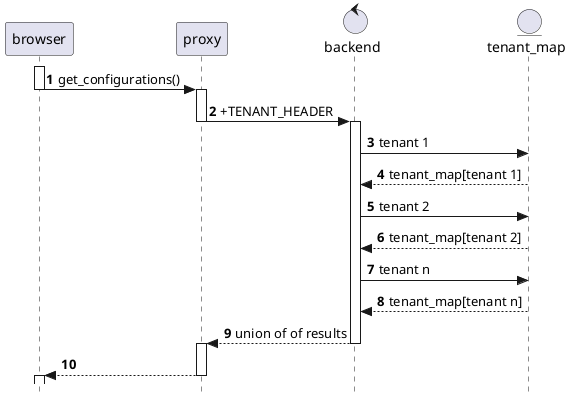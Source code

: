 @startuml
'https://plantuml.com/sequence-diagram

autonumber
skinparam style strictuml

participant browser as br
participant proxy as pr
control backend as b
entity tenant_map as t

activate br
br -> pr: get_configurations()
deactivate br
activate pr
pr -> b: +TENANT_HEADER
deactivate pr
activate b
b -> t: tenant 1
t --> b: tenant_map[tenant 1]
b -> t: tenant 2
t --> b: tenant_map[tenant 2]
b -> t: tenant n
t --> b: tenant_map[tenant n]
b --> pr: union of of results
deactivate b
activate pr
pr --> br
deactivate pr
activate br

@enduml